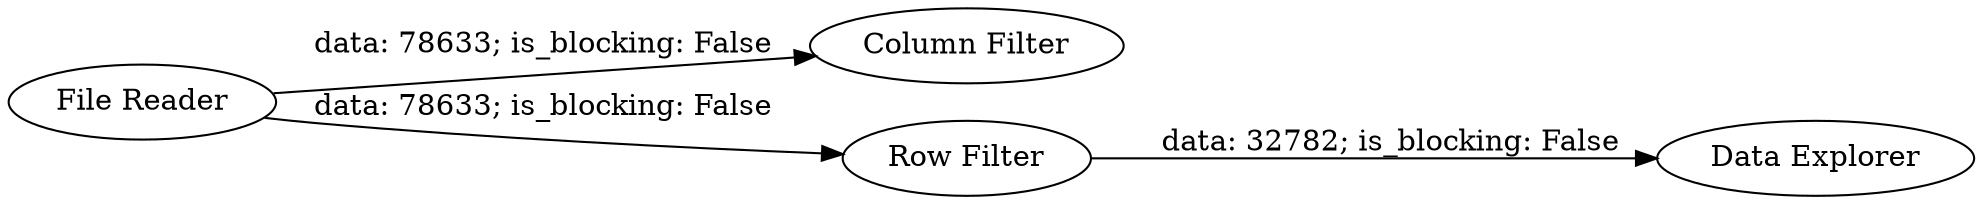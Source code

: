 digraph {
	"-4595576811476008662_9" [label="Column Filter"]
	"-4595576811476008662_10" [label="Data Explorer"]
	"-4595576811476008662_8" [label="Row Filter"]
	"-4595576811476008662_3" [label="File Reader"]
	"-4595576811476008662_8" -> "-4595576811476008662_10" [label="data: 32782; is_blocking: False"]
	"-4595576811476008662_3" -> "-4595576811476008662_8" [label="data: 78633; is_blocking: False"]
	"-4595576811476008662_3" -> "-4595576811476008662_9" [label="data: 78633; is_blocking: False"]
	rankdir=LR
}
